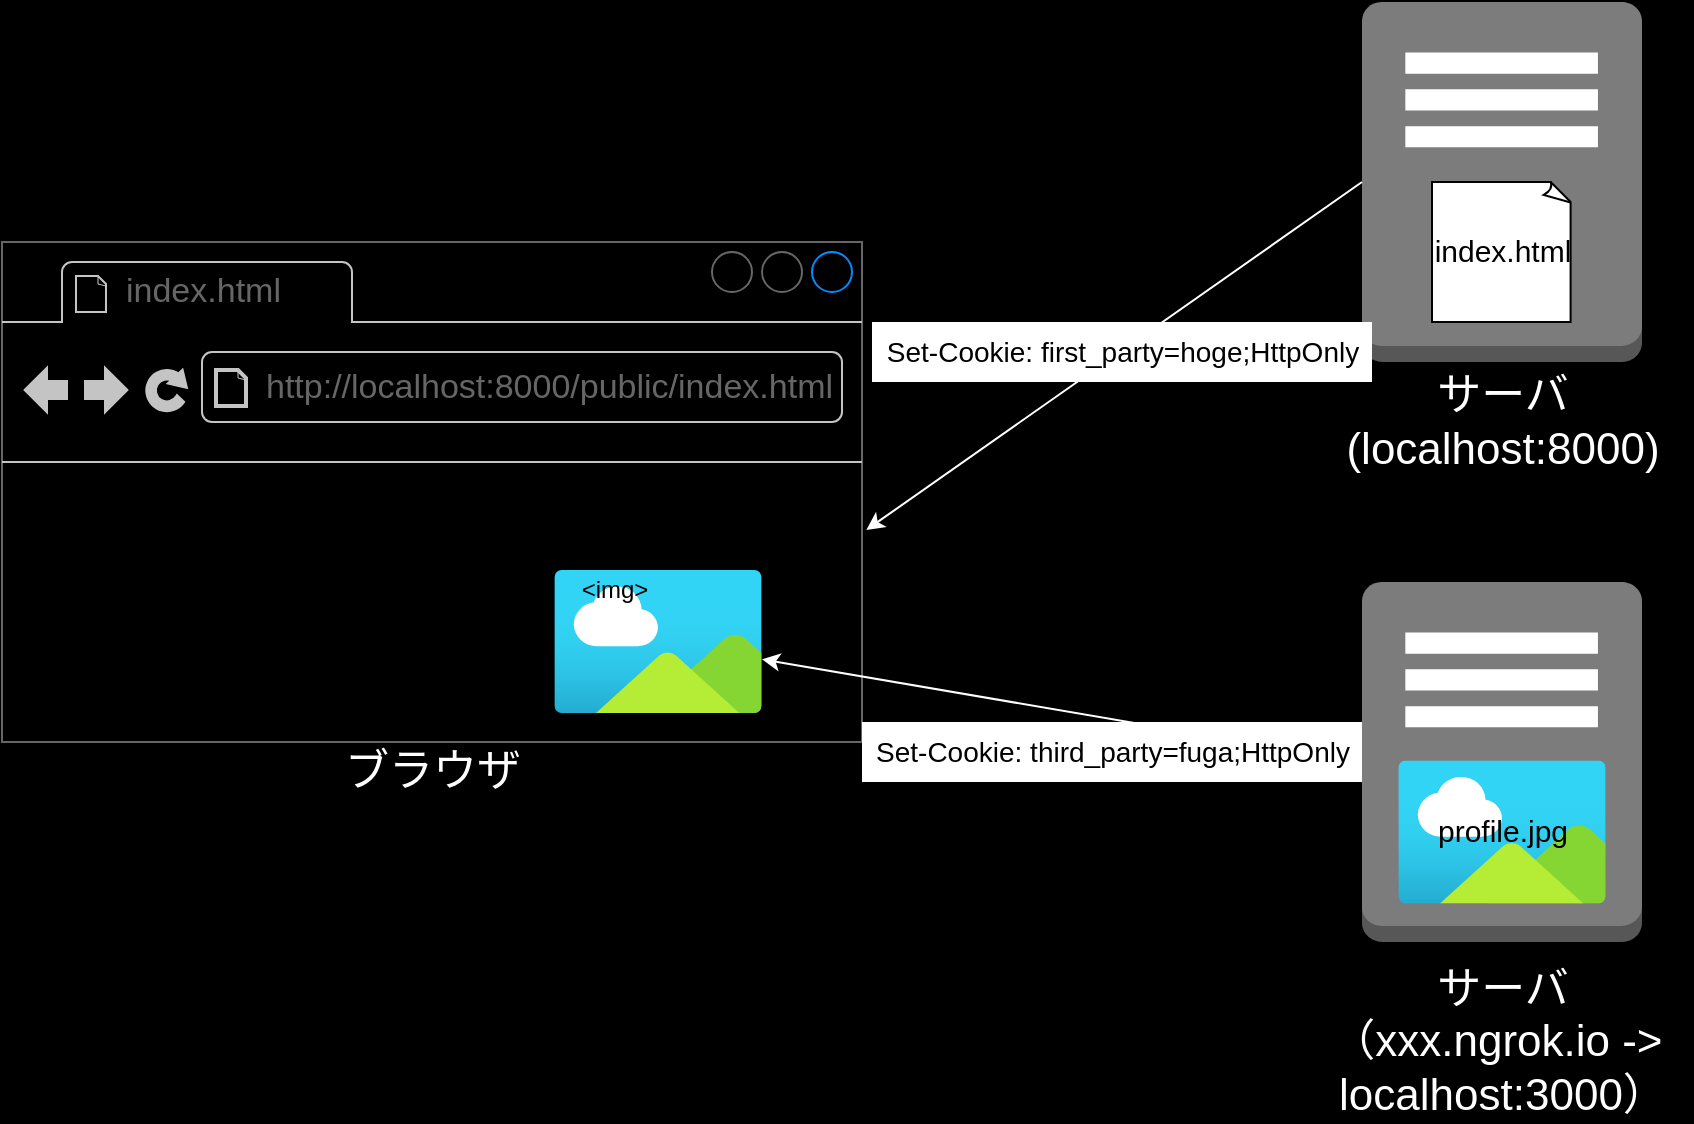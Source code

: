 <mxfile version="13.10.0" type="embed">
    <diagram id="1s1sGe3DWpoH7CNUi8xt" name="ページ1">
        <mxGraphModel dx="371" dy="577" grid="1" gridSize="10" guides="1" tooltips="1" connect="1" arrows="1" fold="1" page="1" pageScale="1" pageWidth="850" pageHeight="1100" background="#000000" math="0" shadow="0">
            <root>
                <mxCell id="0"/>
                <mxCell id="1" parent="0"/>
                <mxCell id="2" value="" style="outlineConnect=0;dashed=0;verticalLabelPosition=bottom;verticalAlign=top;align=center;html=1;shape=mxgraph.aws3.traditional_server;fillColor=#7D7C7C;gradientColor=none;" parent="1" vertex="1">
                    <mxGeometry x="700" y="50" width="140" height="180" as="geometry"/>
                </mxCell>
                <mxCell id="5" value="" style="strokeWidth=1;shadow=0;dashed=0;align=center;html=1;shape=mxgraph.mockup.containers.browserWindow;rSize=0;strokeColor=#666666;strokeColor2=#008cff;strokeColor3=#c4c4c4;mainText=,;recursiveResize=0;fillColor=#000000;" parent="1" vertex="1">
                    <mxGeometry x="20" y="170" width="430" height="250" as="geometry"/>
                </mxCell>
                <mxCell id="6" value="index.html" style="strokeWidth=1;shadow=0;dashed=0;align=center;html=1;shape=mxgraph.mockup.containers.anchor;fontSize=17;fontColor=#666666;align=left;" parent="5" vertex="1">
                    <mxGeometry x="60" y="12" width="110" height="26" as="geometry"/>
                </mxCell>
                <mxCell id="7" value="http://localhost:8000/public/index.html" style="strokeWidth=1;shadow=0;dashed=0;align=center;html=1;shape=mxgraph.mockup.containers.anchor;rSize=0;fontSize=17;fontColor=#666666;align=left;" parent="5" vertex="1">
                    <mxGeometry x="130" y="60" width="250" height="26" as="geometry"/>
                </mxCell>
                <mxCell id="9" value="" style="aspect=fixed;html=1;points=[];align=center;image;fontSize=12;image=img/lib/azure2/general/Image.svg;" parent="5" vertex="1">
                    <mxGeometry x="276" y="164" width="104" height="71.5" as="geometry"/>
                </mxCell>
                <mxCell id="10" value="&amp;lt;img&amp;gt;" style="text;html=1;align=center;verticalAlign=middle;resizable=0;points=[];autosize=1;fontColor=#000000;" parent="5" vertex="1">
                    <mxGeometry x="281" y="164" width="50" height="20" as="geometry"/>
                </mxCell>
                <mxCell id="11" value="ブラウザ" style="text;html=1;align=center;verticalAlign=middle;resizable=0;points=[];autosize=1;fontColor=#FFFFFF;fontSize=22;" parent="1" vertex="1">
                    <mxGeometry x="185" y="420" width="100" height="30" as="geometry"/>
                </mxCell>
                <mxCell id="12" value="" style="outlineConnect=0;dashed=0;verticalLabelPosition=bottom;verticalAlign=top;align=center;html=1;shape=mxgraph.aws3.traditional_server;fillColor=#7D7C7C;gradientColor=none;" parent="1" vertex="1">
                    <mxGeometry x="700" y="340" width="140" height="180" as="geometry"/>
                </mxCell>
                <mxCell id="13" value="" style="whiteSpace=wrap;html=1;shape=mxgraph.basic.document;fontSize=22;fontColor=#FFFFFF;fillColor=#FFFFFF;" parent="1" vertex="1">
                    <mxGeometry x="735" y="140" width="70" height="70" as="geometry"/>
                </mxCell>
                <mxCell id="14" value="&lt;font style=&quot;font-size: 15px&quot;&gt;index.html&lt;/font&gt;" style="text;html=1;align=center;verticalAlign=middle;resizable=0;points=[];autosize=1;fontSize=17;fontColor=#000000;" parent="1" vertex="1">
                    <mxGeometry x="730" y="160" width="80" height="30" as="geometry"/>
                </mxCell>
                <mxCell id="15" value="サーバ&lt;br&gt;(localhost:8000)" style="text;html=1;align=center;verticalAlign=middle;resizable=0;points=[];autosize=1;fontColor=#FFFFFF;fontSize=22;" parent="1" vertex="1">
                    <mxGeometry x="685" y="230" width="170" height="60" as="geometry"/>
                </mxCell>
                <mxCell id="16" value="サーバ&lt;br&gt;（xxx.ngrok.io -&amp;gt;&amp;nbsp;&lt;br&gt;localhost:3000）" style="text;html=1;align=center;verticalAlign=middle;resizable=0;points=[];autosize=1;fontColor=#FFFFFF;fontSize=22;" parent="1" vertex="1">
                    <mxGeometry x="675" y="530" width="190" height="80" as="geometry"/>
                </mxCell>
                <mxCell id="17" value="" style="endArrow=classic;html=1;fontSize=17;fontColor=#000000;entryX=1.005;entryY=0.576;entryDx=0;entryDy=0;entryPerimeter=0;exitX=0;exitY=0.5;exitDx=0;exitDy=0;exitPerimeter=0;strokeColor=#FFFFFF;" parent="1" source="2" target="5" edge="1">
                    <mxGeometry width="50" height="50" relative="1" as="geometry">
                        <mxPoint x="540" y="150" as="sourcePoint"/>
                        <mxPoint x="560" y="220" as="targetPoint"/>
                    </mxGeometry>
                </mxCell>
                <mxCell id="18" value="" style="endArrow=classic;html=1;fontSize=17;fontColor=#000000;exitX=0;exitY=0.5;exitDx=0;exitDy=0;exitPerimeter=0;strokeColor=#FFFFFF;" parent="1" source="12" target="9" edge="1">
                    <mxGeometry width="50" height="50" relative="1" as="geometry">
                        <mxPoint x="680" y="150" as="sourcePoint"/>
                        <mxPoint x="462.15" y="324" as="targetPoint"/>
                    </mxGeometry>
                </mxCell>
                <mxCell id="19" value="" style="aspect=fixed;html=1;points=[];align=center;image;fontSize=12;image=img/lib/azure2/general/Image.svg;" parent="1" vertex="1">
                    <mxGeometry x="718" y="429.25" width="104" height="71.5" as="geometry"/>
                </mxCell>
                <mxCell id="20" value="&lt;span style=&quot;font-size: 15px&quot;&gt;profile.jpg&lt;br&gt;&lt;/span&gt;" style="text;html=1;align=center;verticalAlign=middle;resizable=0;points=[];autosize=1;fontSize=17;fontColor=#000000;" parent="1" vertex="1">
                    <mxGeometry x="730" y="450" width="80" height="30" as="geometry"/>
                </mxCell>
                <mxCell id="21" value="&lt;font style=&quot;font-size: 14px&quot;&gt;Set-Cookie: first_party=hoge;HttpOnly&lt;/font&gt;" style="text;html=1;align=center;verticalAlign=middle;resizable=0;points=[];autosize=1;fontSize=17;fontColor=#000000;fillColor=#FFFFFF;" parent="1" vertex="1">
                    <mxGeometry x="455" y="210" width="250" height="30" as="geometry"/>
                </mxCell>
                <mxCell id="22" value="&lt;span style=&quot;font-size: 14px&quot;&gt;Set-Cookie: third_party=fuga;HttpOnly&lt;/span&gt;" style="text;html=1;align=center;verticalAlign=middle;resizable=0;points=[];autosize=1;fontSize=17;fontColor=#000000;fillColor=#FFFFFF;" parent="1" vertex="1">
                    <mxGeometry x="450" y="410" width="250" height="30" as="geometry"/>
                </mxCell>
            </root>
        </mxGraphModel>
    </diagram>
</mxfile>